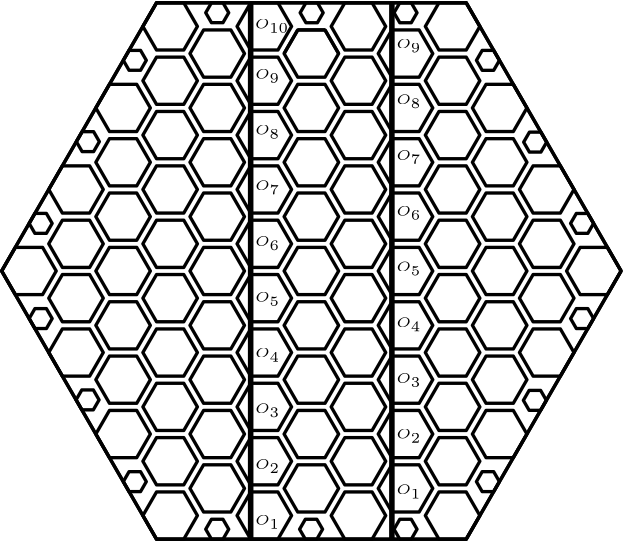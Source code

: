 <?xml version="1.0"?>
<!DOCTYPE ipe SYSTEM "ipe.dtd">
<ipe version="70107" creator="Ipe 7.2.2">
<info created="D:20160521193817" modified="D:20160521194041"/>
<ipestyle name="basic">
<symbol name="arrow/arc(spx)">
<path stroke="sym-stroke" fill="sym-stroke" pen="sym-pen">
0 0 m
-1 0.333 l
-1 -0.333 l
h
</path>
</symbol>
<symbol name="arrow/farc(spx)">
<path stroke="sym-stroke" fill="white" pen="sym-pen">
0 0 m
-1 0.333 l
-1 -0.333 l
h
</path>
</symbol>
<symbol name="arrow/ptarc(spx)">
<path stroke="sym-stroke" fill="sym-stroke" pen="sym-pen">
0 0 m
-1 0.333 l
-0.8 0 l
-1 -0.333 l
h
</path>
</symbol>
<symbol name="arrow/fptarc(spx)">
<path stroke="sym-stroke" fill="white" pen="sym-pen">
0 0 m
-1 0.333 l
-0.8 0 l
-1 -0.333 l
h
</path>
</symbol>
<symbol name="mark/circle(sx)" transformations="translations">
<path fill="sym-stroke">
0.6 0 0 0.6 0 0 e
0.4 0 0 0.4 0 0 e
</path>
</symbol>
<symbol name="mark/disk(sx)" transformations="translations">
<path fill="sym-stroke">
0.6 0 0 0.6 0 0 e
</path>
</symbol>
<symbol name="mark/fdisk(sfx)" transformations="translations">
<group>
<path fill="sym-fill">
0.5 0 0 0.5 0 0 e
</path>
<path fill="sym-stroke" fillrule="eofill">
0.6 0 0 0.6 0 0 e
0.4 0 0 0.4 0 0 e
</path>
</group>
</symbol>
<symbol name="mark/box(sx)" transformations="translations">
<path fill="sym-stroke" fillrule="eofill">
-0.6 -0.6 m
0.6 -0.6 l
0.6 0.6 l
-0.6 0.6 l
h
-0.4 -0.4 m
0.4 -0.4 l
0.4 0.4 l
-0.4 0.4 l
h
</path>
</symbol>
<symbol name="mark/square(sx)" transformations="translations">
<path fill="sym-stroke">
-0.6 -0.6 m
0.6 -0.6 l
0.6 0.6 l
-0.6 0.6 l
h
</path>
</symbol>
<symbol name="mark/fsquare(sfx)" transformations="translations">
<group>
<path fill="sym-fill">
-0.5 -0.5 m
0.5 -0.5 l
0.5 0.5 l
-0.5 0.5 l
h
</path>
<path fill="sym-stroke" fillrule="eofill">
-0.6 -0.6 m
0.6 -0.6 l
0.6 0.6 l
-0.6 0.6 l
h
-0.4 -0.4 m
0.4 -0.4 l
0.4 0.4 l
-0.4 0.4 l
h
</path>
</group>
</symbol>
<symbol name="mark/cross(sx)" transformations="translations">
<group>
<path fill="sym-stroke">
-0.43 -0.57 m
0.57 0.43 l
0.43 0.57 l
-0.57 -0.43 l
h
</path>
<path fill="sym-stroke">
-0.43 0.57 m
0.57 -0.43 l
0.43 -0.57 l
-0.57 0.43 l
h
</path>
</group>
</symbol>
<symbol name="arrow/fnormal(spx)">
<path stroke="sym-stroke" fill="white" pen="sym-pen">
0 0 m
-1 0.333 l
-1 -0.333 l
h
</path>
</symbol>
<symbol name="arrow/pointed(spx)">
<path stroke="sym-stroke" fill="sym-stroke" pen="sym-pen">
0 0 m
-1 0.333 l
-0.8 0 l
-1 -0.333 l
h
</path>
</symbol>
<symbol name="arrow/fpointed(spx)">
<path stroke="sym-stroke" fill="white" pen="sym-pen">
0 0 m
-1 0.333 l
-0.8 0 l
-1 -0.333 l
h
</path>
</symbol>
<symbol name="arrow/linear(spx)">
<path stroke="sym-stroke" pen="sym-pen">
-1 0.333 m
0 0 l
-1 -0.333 l
</path>
</symbol>
<symbol name="arrow/fdouble(spx)">
<path stroke="sym-stroke" fill="white" pen="sym-pen">
0 0 m
-1 0.333 l
-1 -0.333 l
h
-1 0 m
-2 0.333 l
-2 -0.333 l
h
</path>
</symbol>
<symbol name="arrow/double(spx)">
<path stroke="sym-stroke" fill="sym-stroke" pen="sym-pen">
0 0 m
-1 0.333 l
-1 -0.333 l
h
-1 0 m
-2 0.333 l
-2 -0.333 l
h
</path>
</symbol>
<pen name="heavier" value="0.8"/>
<pen name="fat" value="1.2"/>
<pen name="ultrafat" value="2"/>
<symbolsize name="large" value="5"/>
<symbolsize name="small" value="2"/>
<symbolsize name="tiny" value="1.1"/>
<arrowsize name="large" value="10"/>
<arrowsize name="small" value="5"/>
<arrowsize name="tiny" value="3"/>
<color name="red" value="1 0 0"/>
<color name="green" value="0 1 0"/>
<color name="blue" value="0 0 1"/>
<color name="yellow" value="1 1 0"/>
<color name="orange" value="1 0.647 0"/>
<color name="gold" value="1 0.843 0"/>
<color name="purple" value="0.627 0.125 0.941"/>
<color name="gray" value="0.745"/>
<color name="brown" value="0.647 0.165 0.165"/>
<color name="navy" value="0 0 0.502"/>
<color name="pink" value="1 0.753 0.796"/>
<color name="seagreen" value="0.18 0.545 0.341"/>
<color name="turquoise" value="0.251 0.878 0.816"/>
<color name="violet" value="0.933 0.51 0.933"/>
<color name="darkblue" value="0 0 0.545"/>
<color name="darkcyan" value="0 0.545 0.545"/>
<color name="darkgray" value="0.663"/>
<color name="darkgreen" value="0 0.392 0"/>
<color name="darkmagenta" value="0.545 0 0.545"/>
<color name="darkorange" value="1 0.549 0"/>
<color name="darkred" value="0.545 0 0"/>
<color name="lightblue" value="0.678 0.847 0.902"/>
<color name="lightcyan" value="0.878 1 1"/>
<color name="lightgray" value="0.827"/>
<color name="lightgreen" value="0.565 0.933 0.565"/>
<color name="lightyellow" value="1 1 0.878"/>
<dashstyle name="dashed" value="[4] 0"/>
<dashstyle name="dotted" value="[1 3] 0"/>
<dashstyle name="dash dotted" value="[4 2 1 2] 0"/>
<dashstyle name="dash dot dotted" value="[4 2 1 2 1 2] 0"/>
<textsize name="large" value="\large"/>
<textsize name="Large" value="\Large"/>
<textsize name="LARGE" value="\LARGE"/>
<textsize name="huge" value="\huge"/>
<textsize name="Huge" value="\Huge"/>
<textsize name="small" value="\small"/>
<textsize name="footnote" value="\footnotesize"/>
<textsize name="tiny" value="\tiny"/>
<textstyle name="center" begin="\begin{center}" end="\end{center}"/>
<textstyle name="itemize" begin="\begin{itemize}" end="\end{itemize}"/>
<textstyle name="item" begin="\begin{itemize}\item{}" end="\end{itemize}"/>
<gridsize name="4 pts" value="4"/>
<gridsize name="8 pts (~3 mm)" value="8"/>
<gridsize name="16 pts (~6 mm)" value="16"/>
<gridsize name="32 pts (~12 mm)" value="32"/>
<gridsize name="10 pts (~3.5 mm)" value="10"/>
<gridsize name="20 pts (~7 mm)" value="20"/>
<gridsize name="14 pts (~5 mm)" value="14"/>
<gridsize name="28 pts (~10 mm)" value="28"/>
<gridsize name="56 pts (~20 mm)" value="56"/>
<anglesize name="90 deg" value="90"/>
<anglesize name="60 deg" value="60"/>
<anglesize name="45 deg" value="45"/>
<anglesize name="30 deg" value="30"/>
<anglesize name="22.5 deg" value="22.5"/>
<opacity name="10%" value="0.1"/>
<opacity name="30%" value="0.3"/>
<opacity name="50%" value="0.5"/>
<opacity name="75%" value="0.75"/>
<tiling name="falling" angle="-60" step="4" width="1"/>
<tiling name="rising" angle="30" step="4" width="1"/>
</ipestyle>
<ipestyle name="bigpaper">
<layout paper="10000 6000" origin="0 0" frame="10000 6000"/>
<titlestyle pos="10 10" size="LARGE" color="title"  valign="baseline"/>
</ipestyle>
<page>
<layer name="alpha"/>
<view layers="alpha" active="alpha"/>
<path layer="alpha" matrix="0.0685804 0 0 0.0685804 2693.4 1863.43" stroke="black" pen="fat">
5455.11 3520 m
5383.55 3643.94 l
5240.45 3643.94 l
5168.89 3520 l
5240.45 3396.06 l
5383.55 3396.06 l
h
</path>
<path matrix="0.0685804 0 0 0.0685804 2676.45 1853.65" stroke="black" pen="fat">
5455.11 3520 m
5383.55 3643.94 l
5240.45 3643.94 l
5168.89 3520 l
5240.45 3396.06 l
5383.55 3396.06 l
h
</path>
<path matrix="0.0685804 0 0 0.0685804 2659.5 1863.43" stroke="black" pen="fat">
5455.11 3520 m
5383.55 3643.94 l
5240.45 3643.94 l
5168.89 3520 l
5240.45 3396.06 l
5383.55 3396.06 l
h
</path>
<path matrix="0.0685804 0 0 0.0685804 2659.5 1843.87" stroke="black" pen="fat">
5455.11 3520 m
5383.55 3643.94 l
5240.45 3643.94 l
5168.89 3520 l
5240.45 3396.06 l
5383.55 3396.06 l
h
</path>
<path matrix="0.0685804 0 0 0.0685804 2693.4 1843.87" stroke="black" pen="fat">
5455.11 3520 m
5383.55 3643.94 l
5240.45 3643.94 l
5168.89 3520 l
5240.45 3396.06 l
5383.55 3396.06 l
h
</path>
<path matrix="0.0685804 0 0 0.0685804 2710.34 1853.65" stroke="black" pen="fat">
5455.11 3520 m
5383.55 3643.94 l
5240.45 3643.94 l
5168.89 3520 l
5240.45 3396.06 l
5383.55 3396.06 l
h
</path>
<path matrix="0.0685804 0 0 0.0685804 2761.18 1863.43" stroke="black" pen="fat">
5455.11 3520 m
5383.55 3643.94 l
5240.45 3643.94 l
5168.89 3520 l
5240.45 3396.06 l
5383.55 3396.06 l
h
</path>
<path matrix="0.0685804 0 0 0.0685804 2744.23 1853.65" stroke="black" pen="fat">
5455.11 3520 m
5383.55 3643.94 l
5240.45 3643.94 l
5168.89 3520 l
5240.45 3396.06 l
5383.55 3396.06 l
h
</path>
<path matrix="0.0685804 0 0 0.0685804 2727.29 1863.43" stroke="black" pen="fat">
5455.11 3520 m
5383.55 3643.94 l
5240.45 3643.94 l
5168.89 3520 l
5240.45 3396.06 l
5383.55 3396.06 l
h
</path>
<path matrix="0.0685804 0 0 0.0685804 2727.29 1843.87" stroke="black" pen="fat">
5455.11 3520 m
5383.55 3643.94 l
5240.45 3643.94 l
5168.89 3520 l
5240.45 3396.06 l
5383.55 3396.06 l
h
</path>
<path matrix="0.0685804 0 0 0.0685804 2761.18 1843.87" stroke="black" pen="fat">
5455.11 3520 m
5383.55 3643.94 l
5240.45 3643.94 l
5168.89 3520 l
5240.45 3396.06 l
5383.55 3396.06 l
h
</path>
<path matrix="0.0685804 0 0 0.0685804 2693.4 1804.73" stroke="black" pen="fat">
5455.11 3520 m
5383.55 3643.94 l
5240.45 3643.94 l
5168.89 3520 l
5240.45 3396.06 l
5383.55 3396.06 l
h
</path>
<path matrix="0.0685804 0 0 0.0685804 2676.45 1814.52" stroke="black" pen="fat">
5455.11 3520 m
5383.55 3643.94 l
5240.45 3643.94 l
5168.89 3520 l
5240.45 3396.06 l
5383.55 3396.06 l
h
</path>
<path matrix="0.0685804 0 0 0.0685804 2693.4 1824.3" stroke="black" pen="fat">
5455.11 3520 m
5383.55 3643.94 l
5240.45 3643.94 l
5168.89 3520 l
5240.45 3396.06 l
5383.55 3396.06 l
h
</path>
<path matrix="0.0685804 0 0 0.0685804 2676.45 1794.95" stroke="black" pen="fat">
5455.11 3520 m
5383.55 3643.94 l
5240.45 3643.94 l
5168.89 3520 l
5240.45 3396.06 l
5383.55 3396.06 l
h
</path>
<path matrix="0.0685804 0 0 0.0685804 2659.5 1804.73" stroke="black" pen="fat">
5455.11 3520 m
5383.55 3643.94 l
5240.45 3643.94 l
5168.89 3520 l
5240.45 3396.06 l
5383.55 3396.06 l
h
</path>
<path matrix="0.0685804 0 0 0.0685804 2676.45 1834.08" stroke="black" pen="fat">
5455.11 3520 m
5383.55 3643.94 l
5240.45 3643.94 l
5168.89 3520 l
5240.45 3396.06 l
5383.55 3396.06 l
h
</path>
<path matrix="0.0685804 0 0 0.0685804 2659.5 1824.3" stroke="black" pen="fat">
5455.11 3520 m
5383.55 3643.94 l
5240.45 3643.94 l
5168.89 3520 l
5240.45 3396.06 l
5383.55 3396.06 l
h
</path>
<path matrix="0.0685804 0 0 0.0685804 2659.5 1785.16" stroke="black" pen="fat">
5455.11 3520 m
5383.55 3643.94 l
5240.45 3643.94 l
5168.89 3520 l
5240.45 3396.06 l
5383.55 3396.06 l
h
</path>
<path matrix="0.0685804 0 0 0.0685804 2693.4 1785.16" stroke="black" pen="fat">
5455.11 3520 m
5383.55 3643.94 l
5240.45 3643.94 l
5168.89 3520 l
5240.45 3396.06 l
5383.55 3396.06 l
h
</path>
<path matrix="0.0685804 0 0 0.0685804 2710.34 1794.95" stroke="black" pen="fat">
5455.11 3520 m
5383.55 3643.94 l
5240.45 3643.94 l
5168.89 3520 l
5240.45 3396.06 l
5383.55 3396.06 l
h
</path>
<path matrix="0.0685804 0 0 0.0685804 2710.34 1814.52" stroke="black" pen="fat">
5455.11 3520 m
5383.55 3643.94 l
5240.45 3643.94 l
5168.89 3520 l
5240.45 3396.06 l
5383.55 3396.06 l
h
</path>
<path matrix="0.0685804 0 0 0.0685804 2710.34 1834.08" stroke="black" pen="fat">
5455.11 3520 m
5383.55 3643.94 l
5240.45 3643.94 l
5168.89 3520 l
5240.45 3396.06 l
5383.55 3396.06 l
h
</path>
<path matrix="0.0685804 0 0 0.0685804 2761.18 1804.73" stroke="black" pen="fat">
5455.11 3520 m
5383.55 3643.94 l
5240.45 3643.94 l
5168.89 3520 l
5240.45 3396.06 l
5383.55 3396.06 l
h
</path>
<path matrix="0.0685804 0 0 0.0685804 2744.23 1814.52" stroke="black" pen="fat">
5455.11 3520 m
5383.55 3643.94 l
5240.45 3643.94 l
5168.89 3520 l
5240.45 3396.06 l
5383.55 3396.06 l
h
</path>
<path matrix="0.0685804 0 0 0.0685804 2761.18 1824.3" stroke="black" pen="fat">
5455.11 3520 m
5383.55 3643.94 l
5240.45 3643.94 l
5168.89 3520 l
5240.45 3396.06 l
5383.55 3396.06 l
h
</path>
<path matrix="0.0685804 0 0 0.0685804 2744.23 1794.95" stroke="black" pen="fat">
5455.11 3520 m
5383.55 3643.94 l
5240.45 3643.94 l
5168.89 3520 l
5240.45 3396.06 l
5383.55 3396.06 l
h
</path>
<path matrix="0.0685804 0 0 0.0685804 2727.29 1804.73" stroke="black" pen="fat">
5455.11 3520 m
5383.55 3643.94 l
5240.45 3643.94 l
5168.89 3520 l
5240.45 3396.06 l
5383.55 3396.06 l
h
</path>
<path matrix="0.0685804 0 0 0.0685804 2744.23 1834.08" stroke="black" pen="fat">
5455.11 3520 m
5383.55 3643.94 l
5240.45 3643.94 l
5168.89 3520 l
5240.45 3396.06 l
5383.55 3396.06 l
h
</path>
<path matrix="0.0685804 0 0 0.0685804 2727.29 1824.3" stroke="black" pen="fat">
5455.11 3520 m
5383.55 3643.94 l
5240.45 3643.94 l
5168.89 3520 l
5240.45 3396.06 l
5383.55 3396.06 l
h
</path>
<path matrix="0.0685804 0 0 0.0685804 2727.29 1785.16" stroke="black" pen="fat">
5455.11 3520 m
5383.55 3643.94 l
5240.45 3643.94 l
5168.89 3520 l
5240.45 3396.06 l
5383.55 3396.06 l
h
</path>
<path matrix="0.0685804 0 0 0.0685804 2761.18 1785.16" stroke="black" pen="fat">
5455.11 3520 m
5383.55 3643.94 l
5240.45 3643.94 l
5168.89 3520 l
5240.45 3396.06 l
5383.55 3396.06 l
h
</path>
<path matrix="0.0685804 0 0 0.0685804 2778.13 1794.95" stroke="black" pen="fat">
5455.11 3520 m
5383.55 3643.94 l
5240.45 3643.94 l
5168.89 3520 l
5240.45 3396.06 l
5383.55 3396.06 l
h
</path>
<path matrix="0.0685804 0 0 0.0685804 2778.13 1814.52" stroke="black" pen="fat">
5455.11 3520 m
5383.55 3643.94 l
5240.45 3643.94 l
5168.89 3520 l
5240.45 3396.06 l
5383.55 3396.06 l
h
</path>
<path matrix="0.0685804 0 0 0.0685804 2778.13 1834.08" stroke="black" pen="fat">
5455.11 3520 m
5383.55 3643.94 l
5240.45 3643.94 l
5168.89 3520 l
5240.45 3396.06 l
5383.55 3396.06 l
h
</path>
<path matrix="0.0685804 0 0 0.0685804 2795.07 1804.73" stroke="black" pen="fat">
5455.11 3520 m
5383.55 3643.94 l
5240.45 3643.94 l
5168.89 3520 l
5240.45 3396.06 l
5383.55 3396.06 l
h
</path>
<path matrix="0.0685804 0 0 0.0685804 2795.07 1785.16" stroke="black" pen="fat">
5455.11 3520 m
5383.55 3643.94 l
5240.45 3643.94 l
5168.89 3520 l
5240.45 3396.06 l
5383.55 3396.06 l
h
</path>
<path matrix="0.0685804 0 0 0.0685804 2625.61 1804.73" stroke="black" pen="fat">
5455.11 3520 m
5383.55 3643.94 l
5240.45 3643.94 l
5168.89 3520 l
5240.45 3396.06 l
5383.55 3396.06 l
h
</path>
<path matrix="0.0685804 0 0 0.0685804 2625.61 1785.16" stroke="black" pen="fat">
5455.11 3520 m
5383.55 3643.94 l
5240.45 3643.94 l
5168.89 3520 l
5240.45 3396.06 l
5383.55 3396.06 l
h
</path>
<path matrix="0.0685804 0 0 0.0685804 2642.56 1794.95" stroke="black" pen="fat">
5455.11 3520 m
5383.55 3643.94 l
5240.45 3643.94 l
5168.89 3520 l
5240.45 3396.06 l
5383.55 3396.06 l
h
</path>
<path matrix="0.0685804 0 0 0.0685804 2642.56 1814.52" stroke="black" pen="fat">
5455.11 3520 m
5383.55 3643.94 l
5240.45 3643.94 l
5168.89 3520 l
5240.45 3396.06 l
5383.55 3396.06 l
h
</path>
<path matrix="0.0685804 0 0 0.0685804 2642.56 1834.08" stroke="black" pen="fat">
5455.11 3520 m
5383.55 3643.94 l
5240.45 3643.94 l
5168.89 3520 l
5240.45 3396.06 l
5383.55 3396.06 l
h
</path>
<path matrix="0.0685804 0 0 0.0685804 2693.4 1746.03" stroke="black" pen="fat">
5455.11 3520 m
5383.55 3643.94 l
5240.45 3643.94 l
5168.89 3520 l
5240.45 3396.06 l
5383.55 3396.06 l
h
</path>
<path matrix="0.0685804 0 0 0.0685804 2676.45 1755.81" stroke="black" pen="fat">
5455.11 3520 m
5383.55 3643.94 l
5240.45 3643.94 l
5168.89 3520 l
5240.45 3396.06 l
5383.55 3396.06 l
h
</path>
<path matrix="0.0685804 0 0 0.0685804 2693.4 1765.6" stroke="black" pen="fat">
5455.11 3520 m
5383.55 3643.94 l
5240.45 3643.94 l
5168.89 3520 l
5240.45 3396.06 l
5383.55 3396.06 l
h
</path>
<path matrix="0.0685804 0 0 0.0685804 2676.45 1736.25" stroke="black" pen="fat">
5455.11 3520 m
5383.55 3643.94 l
5240.45 3643.94 l
5168.89 3520 l
5240.45 3396.06 l
5383.55 3396.06 l
h
</path>
<path matrix="0.0685804 0 0 0.0685804 2659.5 1746.03" stroke="black" pen="fat">
5455.11 3520 m
5383.55 3643.94 l
5240.45 3643.94 l
5168.89 3520 l
5240.45 3396.06 l
5383.55 3396.06 l
h
</path>
<path matrix="0.0685804 0 0 0.0685804 2676.45 1775.38" stroke="black" pen="fat">
5455.11 3520 m
5383.55 3643.94 l
5240.45 3643.94 l
5168.89 3520 l
5240.45 3396.06 l
5383.55 3396.06 l
h
</path>
<path matrix="0.0685804 0 0 0.0685804 2659.5 1765.6" stroke="black" pen="fat">
5455.11 3520 m
5383.55 3643.94 l
5240.45 3643.94 l
5168.89 3520 l
5240.45 3396.06 l
5383.55 3396.06 l
h
</path>
<path matrix="0.0685804 0 0 0.0685804 2659.5 1726.46" stroke="black" pen="fat">
5455.11 3520 m
5383.55 3643.94 l
5240.45 3643.94 l
5168.89 3520 l
5240.45 3396.06 l
5383.55 3396.06 l
h
</path>
<path matrix="0.0685804 0 0 0.0685804 2693.4 1726.46" stroke="black" pen="fat">
5455.11 3520 m
5383.55 3643.94 l
5240.45 3643.94 l
5168.89 3520 l
5240.45 3396.06 l
5383.55 3396.06 l
h
</path>
<path matrix="0.0685804 0 0 0.0685804 2710.34 1736.25" stroke="black" pen="fat">
5455.11 3520 m
5383.55 3643.94 l
5240.45 3643.94 l
5168.89 3520 l
5240.45 3396.06 l
5383.55 3396.06 l
h
</path>
<path matrix="0.0685804 0 0 0.0685804 2710.34 1755.81" stroke="black" pen="fat">
5455.11 3520 m
5383.55 3643.94 l
5240.45 3643.94 l
5168.89 3520 l
5240.45 3396.06 l
5383.55 3396.06 l
h
</path>
<path matrix="0.0685804 0 0 0.0685804 2710.34 1775.38" stroke="black" pen="fat">
5455.11 3520 m
5383.55 3643.94 l
5240.45 3643.94 l
5168.89 3520 l
5240.45 3396.06 l
5383.55 3396.06 l
h
</path>
<path matrix="0.0685804 0 0 0.0685804 2761.18 1746.03" stroke="black" pen="fat">
5455.11 3520 m
5383.55 3643.94 l
5240.45 3643.94 l
5168.89 3520 l
5240.45 3396.06 l
5383.55 3396.06 l
h
</path>
<path matrix="0.0685804 0 0 0.0685804 2744.23 1755.81" stroke="black" pen="fat">
5455.11 3520 m
5383.55 3643.94 l
5240.45 3643.94 l
5168.89 3520 l
5240.45 3396.06 l
5383.55 3396.06 l
h
</path>
<path matrix="0.0685804 0 0 0.0685804 2761.18 1765.6" stroke="black" pen="fat">
5455.11 3520 m
5383.55 3643.94 l
5240.45 3643.94 l
5168.89 3520 l
5240.45 3396.06 l
5383.55 3396.06 l
h
</path>
<path matrix="0.0685804 0 0 0.0685804 2744.23 1736.25" stroke="black" pen="fat">
5455.11 3520 m
5383.55 3643.94 l
5240.45 3643.94 l
5168.89 3520 l
5240.45 3396.06 l
5383.55 3396.06 l
h
</path>
<path matrix="0.0685804 0 0 0.0685804 2727.29 1746.03" stroke="black" pen="fat">
5455.11 3520 m
5383.55 3643.94 l
5240.45 3643.94 l
5168.89 3520 l
5240.45 3396.06 l
5383.55 3396.06 l
h
</path>
<path matrix="0.0685804 0 0 0.0685804 2744.23 1775.38" stroke="black" pen="fat">
5455.11 3520 m
5383.55 3643.94 l
5240.45 3643.94 l
5168.89 3520 l
5240.45 3396.06 l
5383.55 3396.06 l
h
</path>
<path matrix="0.0685804 0 0 0.0685804 2727.29 1765.6" stroke="black" pen="fat">
5455.11 3520 m
5383.55 3643.94 l
5240.45 3643.94 l
5168.89 3520 l
5240.45 3396.06 l
5383.55 3396.06 l
h
</path>
<path matrix="0.0685804 0 0 0.0685804 2727.29 1726.46" stroke="black" pen="fat">
5455.11 3520 m
5383.55 3643.94 l
5240.45 3643.94 l
5168.89 3520 l
5240.45 3396.06 l
5383.55 3396.06 l
h
</path>
<path matrix="0.0685804 0 0 0.0685804 2761.18 1726.46" stroke="black" pen="fat">
5455.11 3520 m
5383.55 3643.94 l
5240.45 3643.94 l
5168.89 3520 l
5240.45 3396.06 l
5383.55 3396.06 l
h
</path>
<path matrix="0.0685804 0 0 0.0685804 2778.13 1736.25" stroke="black" pen="fat">
5455.11 3520 m
5383.55 3643.94 l
5240.45 3643.94 l
5168.89 3520 l
5240.45 3396.06 l
5383.55 3396.06 l
h
</path>
<path matrix="0.0685804 0 0 0.0685804 2778.13 1755.81" stroke="black" pen="fat">
5455.11 3520 m
5383.55 3643.94 l
5240.45 3643.94 l
5168.89 3520 l
5240.45 3396.06 l
5383.55 3396.06 l
h
</path>
<path matrix="0.0685804 0 0 0.0685804 2778.13 1775.38" stroke="black" pen="fat">
5455.11 3520 m
5383.55 3643.94 l
5240.45 3643.94 l
5168.89 3520 l
5240.45 3396.06 l
5383.55 3396.06 l
h
</path>
<path matrix="0.0685804 0 0 0.0685804 2795.07 1746.03" stroke="black" pen="fat">
5455.11 3520 m
5383.55 3643.94 l
5240.45 3643.94 l
5168.89 3520 l
5240.45 3396.06 l
5383.55 3396.06 l
h
</path>
<path matrix="0.0685804 0 0 0.0685804 2812.02 1775.38" stroke="black" pen="fat">
5455.11 3520 m
5383.55 3643.94 l
5240.45 3643.94 l
5168.89 3520 l
5240.45 3396.06 l
5383.55 3396.06 l
h
</path>
<path matrix="0.0685804 0 0 0.0685804 2795.07 1765.6" stroke="black" pen="fat">
5455.11 3520 m
5383.55 3643.94 l
5240.45 3643.94 l
5168.89 3520 l
5240.45 3396.06 l
5383.55 3396.06 l
h
</path>
<path matrix="0.0685804 0 0 0.0685804 2625.61 1746.03" stroke="black" pen="fat">
5455.11 3520 m
5383.55 3643.94 l
5240.45 3643.94 l
5168.89 3520 l
5240.45 3396.06 l
5383.55 3396.06 l
h
</path>
<path matrix="0.0685804 0 0 0.0685804 2625.61 1765.6" stroke="black" pen="fat">
5455.11 3520 m
5383.55 3643.94 l
5240.45 3643.94 l
5168.89 3520 l
5240.45 3396.06 l
5383.55 3396.06 l
h
</path>
<path matrix="0.0685804 0 0 0.0685804 2608.67 1775.38" stroke="black" pen="fat">
5455.11 3520 m
5383.55 3643.94 l
5240.45 3643.94 l
5168.89 3520 l
5240.45 3396.06 l
5383.55 3396.06 l
h
</path>
<path matrix="0.0685804 0 0 0.0685804 2642.56 1736.25" stroke="black" pen="fat">
5455.11 3520 m
5383.55 3643.94 l
5240.45 3643.94 l
5168.89 3520 l
5240.45 3396.06 l
5383.55 3396.06 l
h
</path>
<path matrix="0.0685804 0 0 0.0685804 2642.56 1755.81" stroke="black" pen="fat">
5455.11 3520 m
5383.55 3643.94 l
5240.45 3643.94 l
5168.89 3520 l
5240.45 3396.06 l
5383.55 3396.06 l
h
</path>
<path matrix="0.0685804 0 0 0.0685804 2642.56 1775.38" stroke="black" pen="fat">
5455.11 3520 m
5383.55 3643.94 l
5240.45 3643.94 l
5168.89 3520 l
5240.45 3396.06 l
5383.55 3396.06 l
h
</path>
<path matrix="0.0685804 0 0 0.0685804 2693.4 1687.33" stroke="black" pen="fat">
5455.11 3520 m
5383.55 3643.94 l
5240.45 3643.94 l
5168.89 3520 l
5240.45 3396.06 l
5383.55 3396.06 l
h
</path>
<path matrix="0.0685804 0 0 0.0685804 2676.45 1697.11" stroke="black" pen="fat">
5455.11 3520 m
5383.55 3643.94 l
5240.45 3643.94 l
5168.89 3520 l
5240.45 3396.06 l
5383.55 3396.06 l
h
</path>
<path matrix="0.0685804 0 0 0.0685804 2693.4 1706.89" stroke="black" pen="fat">
5455.11 3520 m
5383.55 3643.94 l
5240.45 3643.94 l
5168.89 3520 l
5240.45 3396.06 l
5383.55 3396.06 l
h
</path>
<path matrix="0.0685804 0 0 0.0685804 2659.5 1687.33" stroke="black" pen="fat">
5455.11 3520 m
5383.55 3643.94 l
5240.45 3643.94 l
5168.89 3520 l
5240.45 3396.06 l
5383.55 3396.06 l
h
</path>
<path matrix="0.0685804 0 0 0.0685804 2676.45 1716.68" stroke="black" pen="fat">
5455.11 3520 m
5383.55 3643.94 l
5240.45 3643.94 l
5168.89 3520 l
5240.45 3396.06 l
5383.55 3396.06 l
h
</path>
<path matrix="0.0685804 0 0 0.0685804 2659.5 1706.89" stroke="black" pen="fat">
5455.11 3520 m
5383.55 3643.94 l
5240.45 3643.94 l
5168.89 3520 l
5240.45 3396.06 l
5383.55 3396.06 l
h
</path>
<path matrix="0.0685804 0 0 0.0685804 2710.34 1697.11" stroke="black" pen="fat">
5455.11 3520 m
5383.55 3643.94 l
5240.45 3643.94 l
5168.89 3520 l
5240.45 3396.06 l
5383.55 3396.06 l
h
</path>
<path matrix="0.0685804 0 0 0.0685804 2710.34 1716.68" stroke="black" pen="fat">
5455.11 3520 m
5383.55 3643.94 l
5240.45 3643.94 l
5168.89 3520 l
5240.45 3396.06 l
5383.55 3396.06 l
h
</path>
<path matrix="0.0685804 0 0 0.0685804 2761.18 1687.33" stroke="black" pen="fat">
5455.11 3520 m
5383.55 3643.94 l
5240.45 3643.94 l
5168.89 3520 l
5240.45 3396.06 l
5383.55 3396.06 l
h
</path>
<path matrix="0.0685804 0 0 0.0685804 2744.23 1697.11" stroke="black" pen="fat">
5455.11 3520 m
5383.55 3643.94 l
5240.45 3643.94 l
5168.89 3520 l
5240.45 3396.06 l
5383.55 3396.06 l
h
</path>
<path matrix="0.0685804 0 0 0.0685804 2761.18 1706.89" stroke="black" pen="fat">
5455.11 3520 m
5383.55 3643.94 l
5240.45 3643.94 l
5168.89 3520 l
5240.45 3396.06 l
5383.55 3396.06 l
h
</path>
<path matrix="0.0685804 0 0 0.0685804 2727.29 1687.33" stroke="black" pen="fat">
5455.11 3520 m
5383.55 3643.94 l
5240.45 3643.94 l
5168.89 3520 l
5240.45 3396.06 l
5383.55 3396.06 l
h
</path>
<path matrix="0.0685804 0 0 0.0685804 2744.23 1716.68" stroke="black" pen="fat">
5455.11 3520 m
5383.55 3643.94 l
5240.45 3643.94 l
5168.89 3520 l
5240.45 3396.06 l
5383.55 3396.06 l
h
</path>
<path matrix="0.0685804 0 0 0.0685804 2727.29 1706.89" stroke="black" pen="fat">
5455.11 3520 m
5383.55 3643.94 l
5240.45 3643.94 l
5168.89 3520 l
5240.45 3396.06 l
5383.55 3396.06 l
h
</path>
<path matrix="0.0685804 0 0 0.0685804 2778.13 1716.68" stroke="black" pen="fat">
5455.11 3520 m
5383.55 3643.94 l
5240.45 3643.94 l
5168.89 3520 l
5240.45 3396.06 l
5383.55 3396.06 l
h
</path>
<path matrix="0.0685804 0 0 0.0685804 2642.56 1716.68" stroke="black" pen="fat">
5455.11 3520 m
5383.55 3643.94 l
5240.45 3643.94 l
5168.89 3520 l
5240.45 3396.06 l
5383.55 3396.06 l
h
</path>
<path matrix="0.0685804 0 0 0.0685804 2712.01 1810.65" stroke="black" pen="fat">
6913.32 3005.73 m
6100.47 4413.62 l
4474.78 4413.62 l
3661.93 3005.73 l
4474.78 1597.84 l
6100.47 1597.84 l
h
</path>
<path matrix="0.0685804 0 0 0.0685804 2712.01 1771.15" stroke="black" pen="fat">
6913.32 3581.73 m
6100.47 4989.62 l
4474.78 4989.61 l
3661.93 3581.73 l
4474.78 2173.85 l
6100.48 2173.85 l
6913.32 3581.73 l
</path>
<path matrix="0.0685804 0 0 0.0685804 2712.01 1771.15" stroke="black" pen="fat">
5359.18 4846.95 m
5430.74 4723.01 l
</path>
<path matrix="0.0685804 0 0 0.0685804 2712.01 1771.15" stroke="black" pen="fat">
5216.08 4846.95 m
5144.52 4723.01 l
</path>
<path matrix="0.0685804 0 0 0.0685804 2712.01 1771.15" stroke="black" pen="fat">
5359.18 4846.95 m
5216.08 4846.95 l
</path>
<path matrix="0.0289279 0 0 0.0289279 2921.08 2007.92" stroke="black" pen="fat">
5455.11 3520 m
5383.55 3643.94 l
5240.45 3643.94 l
5168.89 3520 l
5240.45 3396.06 l
5383.55 3396.06 l
h
</path>
<path matrix="0.0289279 0 0 0.0289279 2887.08 2007.93" stroke="black" pen="fat">
5455.11 3520 m
5383.55 3643.94 l
5240.45 3643.94 l
5168.89 3520 l
5240.45 3396.06 l
5383.55 3396.06 l
h
</path>
<path matrix="0.0289279 0 0 0.0289279 2954.87 2007.92" stroke="black" pen="fat">
5455.11 3520 m
5383.55 3643.94 l
5240.45 3643.94 l
5168.89 3520 l
5240.45 3396.06 l
5383.55 3396.06 l
h
</path>
<path matrix="0.0144639 0.0250523 -0.0250523 0.0144639 3005.53 1879.36" stroke="black" pen="fat">
5455.11 3520 m
5383.55 3643.94 l
5240.45 3643.94 l
5168.89 3520 l
5240.45 3396.06 l
5383.55 3396.06 l
h
</path>
<path matrix="0.0144639 0.0250523 -0.0250523 0.0144639 2988.53 1849.93" stroke="black" pen="fat">
5455.11 3520 m
5383.55 3643.94 l
5240.45 3643.94 l
5168.89 3520 l
5240.45 3396.06 l
5383.55 3396.06 l
h
</path>
<path matrix="0.0144639 0.0250523 -0.0250523 0.0144639 3022.43 1908.63" stroke="black" pen="fat">
5455.11 3520 m
5383.55 3643.94 l
5240.45 3643.94 l
5168.89 3520 l
5240.45 3396.06 l
5383.55 3396.06 l
h
</path>
<path matrix="-0.0144639 0.0250523 -0.0250523 -0.0144639 3159.09 1888.22" stroke="black" pen="fat">
5455.11 3520 m
5383.55 3643.94 l
5240.45 3643.94 l
5168.89 3520 l
5240.45 3396.06 l
5383.55 3396.06 l
h
</path>
<path matrix="-0.0144639 0.0250523 -0.0250523 -0.0144639 3176.09 1858.78" stroke="black" pen="fat">
5455.11 3520 m
5383.55 3643.94 l
5240.45 3643.94 l
5168.89 3520 l
5240.45 3396.06 l
5383.55 3396.06 l
h
</path>
<path matrix="-0.0144639 0.0250523 -0.0250523 -0.0144639 3142.2 1917.49" stroke="black" pen="fat">
5455.11 3520 m
5383.55 3643.94 l
5240.45 3643.94 l
5168.89 3520 l
5240.45 3396.06 l
5383.55 3396.06 l
h
</path>
<path matrix="-0.0289279 0 0 -0.0289279 3228.2 2025.64" stroke="black" pen="fat">
5455.11 3520 m
5383.55 3643.94 l
5240.45 3643.94 l
5168.89 3520 l
5240.45 3396.06 l
5383.55 3396.06 l
h
</path>
<path matrix="-0.0289279 0 0 -0.0289279 3262.2 2025.64" stroke="black" pen="fat">
5455.11 3520 m
5383.55 3643.94 l
5240.45 3643.94 l
5168.89 3520 l
5240.45 3396.06 l
5383.55 3396.06 l
h
</path>
<path matrix="-0.0289279 0 0 -0.0289279 3194.41 2025.64" stroke="black" pen="fat">
5455.11 3520 m
5383.55 3643.94 l
5240.45 3643.94 l
5168.89 3520 l
5240.45 3396.06 l
5383.55 3396.06 l
h
</path>
<path matrix="0.0144639 -0.0250523 0.0250523 0.0144639 2990.19 2145.34" stroke="black" pen="fat">
5455.11 3520 m
5383.55 3643.94 l
5240.45 3643.94 l
5168.89 3520 l
5240.45 3396.06 l
5383.55 3396.06 l
h
</path>
<path matrix="0.0144639 -0.0250523 0.0250523 0.0144639 2973.19 2174.78" stroke="black" pen="fat">
5455.11 3520 m
5383.55 3643.94 l
5240.45 3643.94 l
5168.89 3520 l
5240.45 3396.06 l
5383.55 3396.06 l
h
</path>
<path matrix="0.0144639 -0.0250523 0.0250523 0.0144639 3007.08 2116.08" stroke="black" pen="fat">
5455.11 3520 m
5383.55 3643.94 l
5240.45 3643.94 l
5168.89 3520 l
5240.45 3396.06 l
5383.55 3396.06 l
h
</path>
<path matrix="-0.0144639 -0.0250523 0.0250523 -0.0144639 3143.75 2154.2" stroke="black" pen="fat">
5455.11 3520 m
5383.55 3643.94 l
5240.45 3643.94 l
5168.89 3520 l
5240.45 3396.06 l
5383.55 3396.06 l
h
</path>
<path matrix="-0.0144639 -0.0250523 0.0250523 -0.0144639 3160.75 2183.64" stroke="black" pen="fat">
5455.11 3520 m
5383.55 3643.94 l
5240.45 3643.94 l
5168.89 3520 l
5240.45 3396.06 l
5383.55 3396.06 l
h
</path>
<path matrix="-0.0144639 -0.0250523 0.0250523 -0.0144639 3126.85 2124.94" stroke="black" pen="fat">
5455.11 3520 m
5383.55 3643.94 l
5240.45 3643.94 l
5168.89 3520 l
5240.45 3396.06 l
5383.55 3396.06 l
h
</path>
<path matrix="0.0685804 0 0 0.0685804 2712.01 1771.15" stroke="black" pen="ultrafat">
4968.99 4989.61 m
4968.99 2173.85 l
</path>
<path matrix="0.0685804 0 0 0.0685804 2762.85 1771.15" stroke="black" pen="ultrafat">
4968.99 4989.61 m
4968.99 2173.85 l
</path>
<text matrix="1 0 0 1 -702.977 -256.837" transformations="translations" pos="3757.32 2182.28" stroke="black" type="label" width="9.106" height="3.408" depth="1.49" valign="baseline" size="tiny">$O_1$</text>
<text matrix="1 0 0 1 -702.977 -236.768" transformations="translations" pos="3757.32 2182.28" stroke="black" type="label" width="9.106" height="3.408" depth="1.49" valign="baseline" size="tiny">$O_2$</text>
<text matrix="1 0 0 1 -702.977 -216.703" transformations="translations" pos="3757.32 2182.28" stroke="black" type="label" width="9.106" height="3.408" depth="1.49" valign="baseline" size="tiny">$O_3$</text>
<text matrix="1 0 0 1 -702.977 -196.637" transformations="translations" pos="3757.32 2182.28" stroke="black" type="label" width="9.106" height="3.408" depth="1.49" valign="baseline" size="tiny">$O_4$</text>
<text matrix="1 0 0 1 -702.977 -176.572" transformations="translations" pos="3757.32 2182.28" stroke="black" type="label" width="9.106" height="3.408" depth="1.49" valign="baseline" size="tiny">$O_5$</text>
<text matrix="1 0 0 1 -702.977 -156.506" transformations="translations" pos="3757.32 2182.28" stroke="black" type="label" width="9.106" height="3.408" depth="1.49" valign="baseline" size="tiny">$O_6$</text>
<text matrix="1 0 0 1 -702.977 -136.441" transformations="translations" pos="3757.32 2182.28" stroke="black" type="label" width="9.106" height="3.408" depth="1.49" valign="baseline" size="tiny">$O_7$</text>
<text matrix="1 0 0 1 -702.977 -116.375" transformations="translations" pos="3757.32 2182.28" stroke="black" type="label" width="9.106" height="3.408" depth="1.49" valign="baseline" size="tiny">$O_8$</text>
<text matrix="1 0 0 1 -702.977 -96.3103" transformations="translations" pos="3757.32 2182.28" stroke="black" type="label" width="9.106" height="3.408" depth="1.49" valign="baseline" size="tiny">$O_9$</text>
<text matrix="1 0 0 1 -652.098 -245.915" transformations="translations" pos="3757.32 2182.28" stroke="black" type="label" width="9.106" height="3.408" depth="1.49" valign="baseline" size="tiny">$O_1$</text>
<text matrix="1 0 0 1 -652.099 -225.846" transformations="translations" pos="3757.32 2182.28" stroke="black" type="label" width="9.106" height="3.408" depth="1.49" valign="baseline" size="tiny">$O_2$</text>
<text matrix="1 0 0 1 -652.099 -205.78" transformations="translations" pos="3757.32 2182.28" stroke="black" type="label" width="9.106" height="3.408" depth="1.49" valign="baseline" size="tiny">$O_3$</text>
<text matrix="1 0 0 1 -652.099 -185.715" transformations="translations" pos="3757.32 2182.28" stroke="black" type="label" width="9.106" height="3.408" depth="1.49" valign="baseline" size="tiny">$O_4$</text>
<text matrix="1 0 0 1 -652.099 -165.65" transformations="translations" pos="3757.32 2182.28" stroke="black" type="label" width="9.106" height="3.408" depth="1.49" valign="baseline" size="tiny">$O_5$</text>
<text matrix="1 0 0 1 -652.099 -145.584" transformations="translations" pos="3757.32 2182.28" stroke="black" type="label" width="9.106" height="3.408" depth="1.49" valign="baseline" size="tiny">$O_6$</text>
<text matrix="1 0 0 1 -652.099 -125.519" transformations="translations" pos="3757.32 2182.28" stroke="black" type="label" width="9.106" height="3.408" depth="1.49" valign="baseline" size="tiny">$O_7$</text>
<text matrix="1 0 0 1 -652.099 -105.453" transformations="translations" pos="3757.32 2182.28" stroke="black" type="label" width="9.106" height="3.408" depth="1.49" valign="baseline" size="tiny">$O_8$</text>
<text matrix="1 0 0 1 -652.099 -85.3882" transformations="translations" pos="3757.32 2182.28" stroke="black" type="label" width="9.106" height="3.408" depth="1.49" valign="baseline" size="tiny">$O_9$</text>
<text matrix="1 0 0 1 -703.098 -78.2348" transformations="translations" pos="3757.32 2182.28" stroke="black" type="label" width="12.496" height="3.408" depth="1.49" valign="baseline" size="tiny">$O_{10}$</text>
</page>
</ipe>
